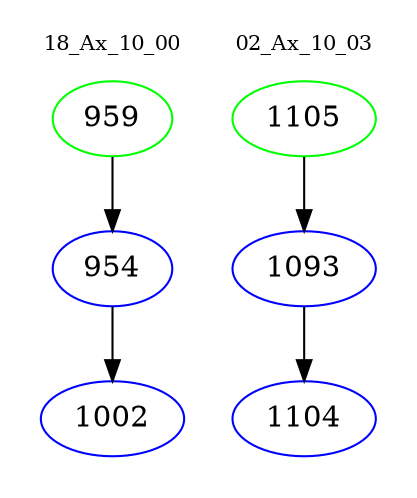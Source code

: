 digraph{
subgraph cluster_0 {
color = white
label = "18_Ax_10_00";
fontsize=10;
T0_959 [label="959", color="green"]
T0_959 -> T0_954 [color="black"]
T0_954 [label="954", color="blue"]
T0_954 -> T0_1002 [color="black"]
T0_1002 [label="1002", color="blue"]
}
subgraph cluster_1 {
color = white
label = "02_Ax_10_03";
fontsize=10;
T1_1105 [label="1105", color="green"]
T1_1105 -> T1_1093 [color="black"]
T1_1093 [label="1093", color="blue"]
T1_1093 -> T1_1104 [color="black"]
T1_1104 [label="1104", color="blue"]
}
}
